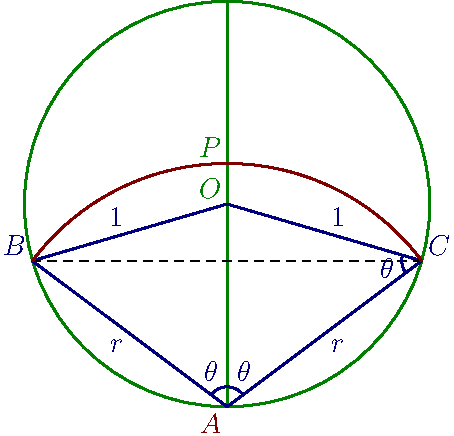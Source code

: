 settings.outformat = "png";
defaultpen(fontsize(14pt));
import geometry;

size(8cm);

pair O = (0,0);
path p = circle((0, 0), 2);
draw(p, bp+0.5*green);
label("$O$", (0, 0), align=NW, bp+0.5*green);
path q = circle((0, -2), 2.4);
draw((0, 2) -- (0, -2), bp+0.5*green);
//draw(q, bp+0.5*red);
label("$A$", (0, -2), align=SW, bp+0.5*red);
label("$P$", (0, .4), align=NW, bp+0.5*green);
pair i[] = intersectionpoints(p, q);
draw(i[0] -- O, bp+0.5*blue);
draw(i[1] -- O, bp+0.5*blue);
label("$B$", i[0], align=NW, bp+0.5*blue);
label("$C$", i[1], align=NE, bp+0.5*blue);
draw(i[0] -- i[1], dashed);
pair A = (0, -2);
draw(i[0] -- A, bp+0.5*blue);
draw(i[1] -- A, bp+0.5*blue);
label("$r$", midpoint(line(i[0], A)), align=SW, bp+0.5*blue);
label("$r$", midpoint(line(i[1], A)), align=SE, bp+0.5*blue);
markangle("$\theta$", radius=10, O, A, i[0], bp+0.5*blue);
markangle("$\theta$", radius=10, i[1], A, O, bp+0.5*blue);
markangle("$\theta$", radius=10, O, i[1], A, bp+0.5*blue);
label("$1$", midpoint(line(i[0], O)), align=NW, bp+0.5*blue);
label("$1$", midpoint(line(i[1], O)), align=NE, bp+0.5*blue);
draw(arccircle(i[0], (0, .4), i[1]), bp+0.5*red);

